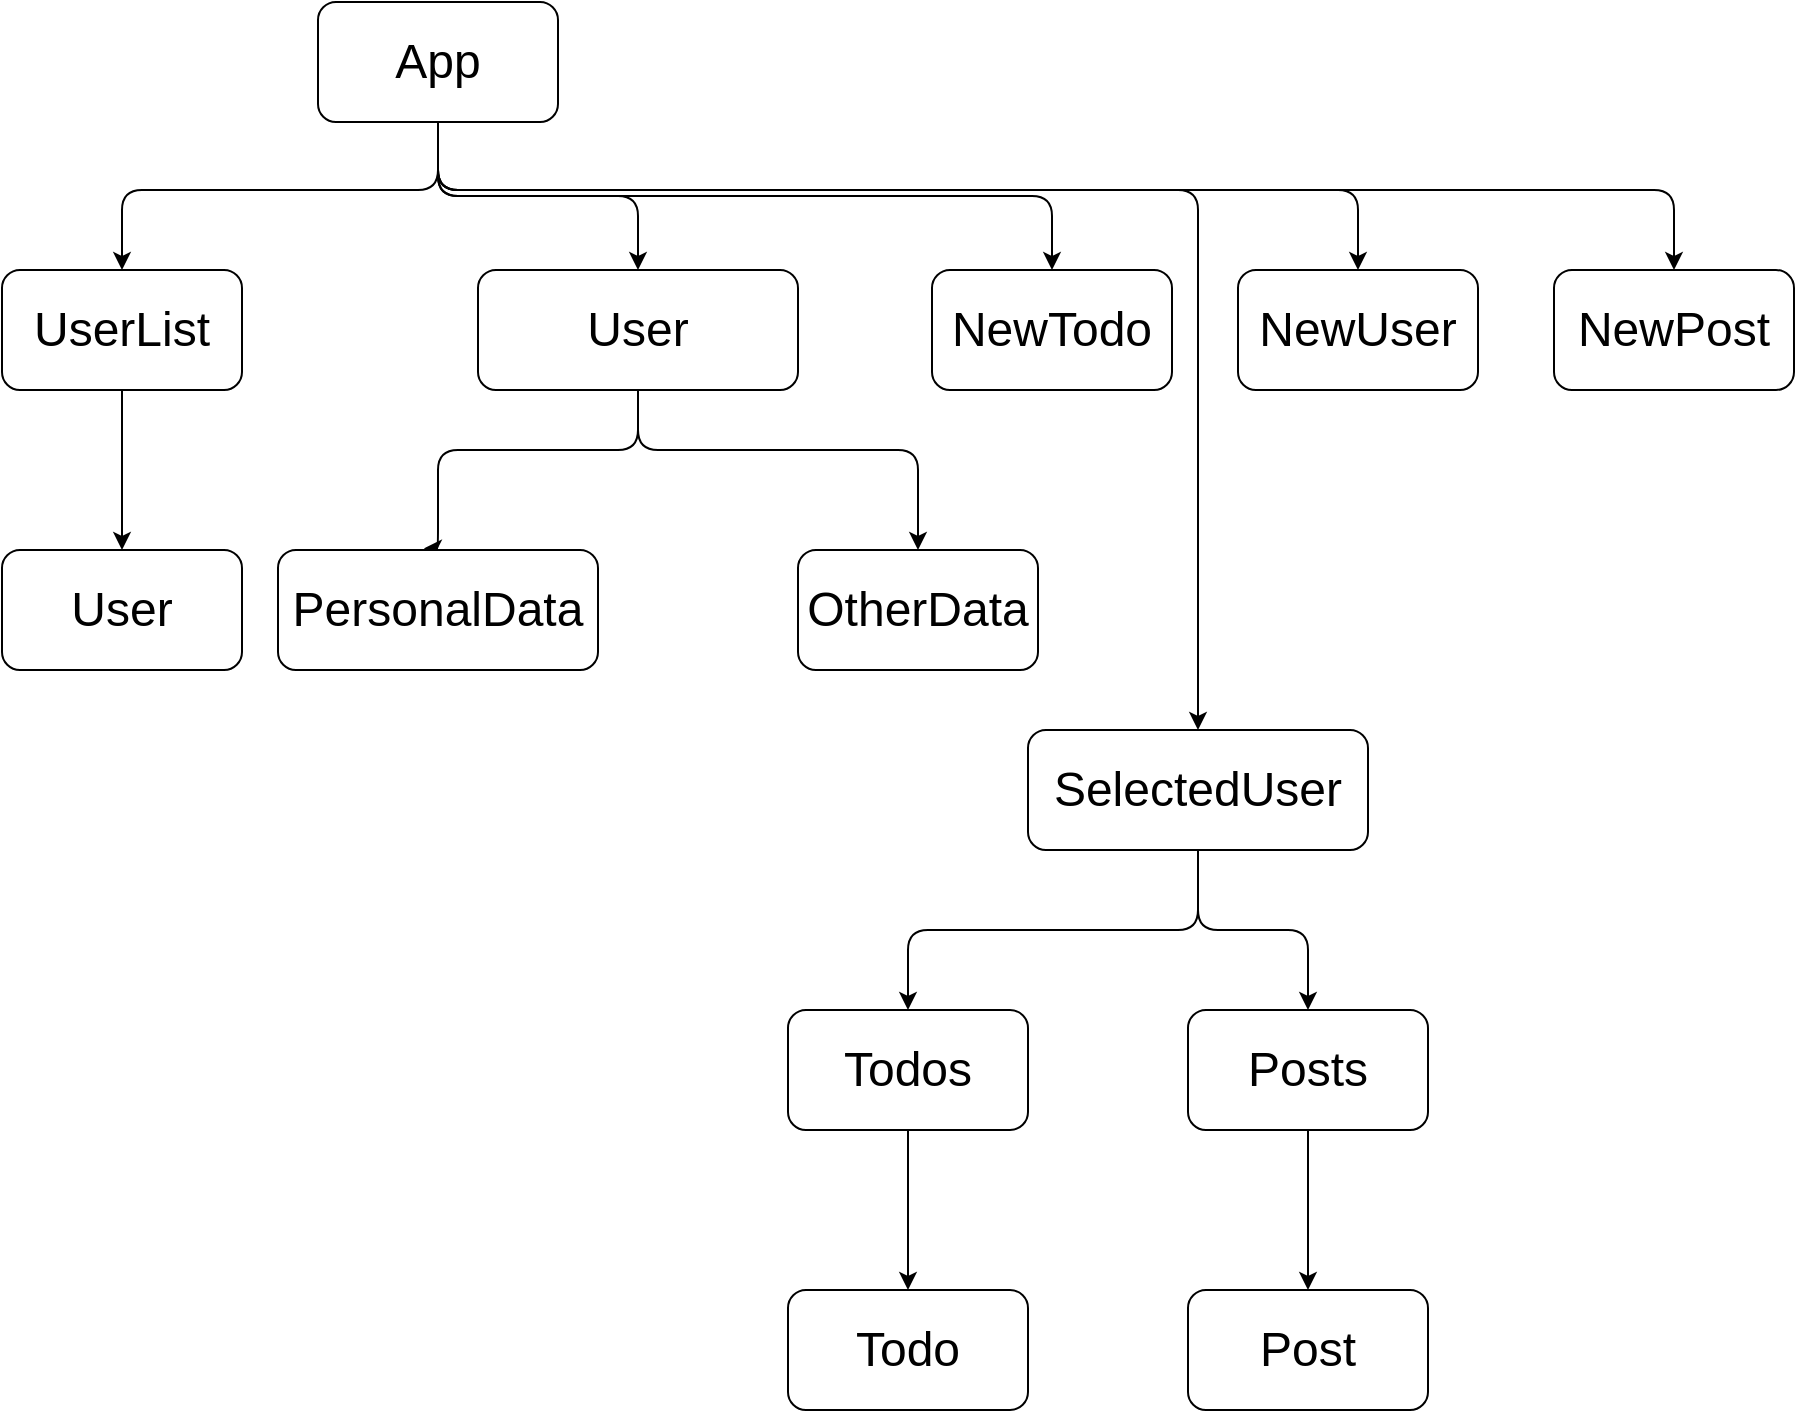 <mxfile version="13.6.2" type="device"><diagram name="Page-1" id="97916047-d0de-89f5-080d-49f4d83e522f"><mxGraphModel dx="1021" dy="529" grid="1" gridSize="10" guides="1" tooltips="1" connect="1" arrows="1" fold="1" page="1" pageScale="1.5" pageWidth="1169" pageHeight="827" background="#ffffff" math="0" shadow="0"><root><mxCell id="0"/><mxCell id="1" parent="0"/><mxCell id="Jcz5FyQ6sinvY5qpJ7aV-67" style="edgeStyle=orthogonalEdgeStyle;rounded=1;orthogonalLoop=1;jettySize=auto;html=1;exitX=0.5;exitY=1;exitDx=0;exitDy=0;" edge="1" parent="1" source="Jcz5FyQ6sinvY5qpJ7aV-57" target="Jcz5FyQ6sinvY5qpJ7aV-61"><mxGeometry relative="1" as="geometry"/></mxCell><mxCell id="Jcz5FyQ6sinvY5qpJ7aV-57" value="&lt;font style=&quot;font-size: 24px&quot;&gt;App&lt;/font&gt;" style="rounded=1;whiteSpace=wrap;html=1;" vertex="1" parent="1"><mxGeometry x="850" y="146" width="120" height="60" as="geometry"/></mxCell><mxCell id="Jcz5FyQ6sinvY5qpJ7aV-69" value="" style="edgeStyle=orthogonalEdgeStyle;rounded=1;orthogonalLoop=1;jettySize=auto;html=1;" edge="1" parent="1" source="Jcz5FyQ6sinvY5qpJ7aV-58" target="Jcz5FyQ6sinvY5qpJ7aV-68"><mxGeometry relative="1" as="geometry"/></mxCell><mxCell id="Jcz5FyQ6sinvY5qpJ7aV-58" value="&lt;font style=&quot;font-size: 24px&quot;&gt;UserList&lt;/font&gt;" style="rounded=1;whiteSpace=wrap;html=1;" vertex="1" parent="1"><mxGeometry x="692" y="280" width="120" height="60" as="geometry"/></mxCell><mxCell id="Jcz5FyQ6sinvY5qpJ7aV-71" value="" style="edgeStyle=orthogonalEdgeStyle;rounded=1;orthogonalLoop=1;jettySize=auto;html=1;" edge="1" parent="1" source="Jcz5FyQ6sinvY5qpJ7aV-61" target="Jcz5FyQ6sinvY5qpJ7aV-70"><mxGeometry relative="1" as="geometry"><Array as="points"><mxPoint x="1010" y="370"/><mxPoint x="1150" y="370"/></Array></mxGeometry></mxCell><mxCell id="Jcz5FyQ6sinvY5qpJ7aV-75" value="" style="edgeStyle=orthogonalEdgeStyle;rounded=1;orthogonalLoop=1;jettySize=auto;html=1;fontSize=24;entryX=0.5;entryY=0;entryDx=0;entryDy=0;exitX=0.5;exitY=1;exitDx=0;exitDy=0;" edge="1" parent="1" source="Jcz5FyQ6sinvY5qpJ7aV-57" target="Jcz5FyQ6sinvY5qpJ7aV-74"><mxGeometry relative="1" as="geometry"><Array as="points"><mxPoint x="910" y="243"/><mxPoint x="1217" y="243"/></Array></mxGeometry></mxCell><mxCell id="Jcz5FyQ6sinvY5qpJ7aV-61" value="&lt;font style=&quot;font-size: 24px&quot;&gt;User&lt;br&gt;&lt;/font&gt;" style="rounded=1;whiteSpace=wrap;html=1;" vertex="1" parent="1"><mxGeometry x="930" y="280" width="160" height="60" as="geometry"/></mxCell><mxCell id="Jcz5FyQ6sinvY5qpJ7aV-65" value="" style="endArrow=classic;html=1;exitX=0.5;exitY=1;exitDx=0;exitDy=0;entryX=0.5;entryY=0;entryDx=0;entryDy=0;" edge="1" parent="1" source="Jcz5FyQ6sinvY5qpJ7aV-57" target="Jcz5FyQ6sinvY5qpJ7aV-58"><mxGeometry width="50" height="50" relative="1" as="geometry"><mxPoint x="1040" y="350" as="sourcePoint"/><mxPoint x="1090" y="300" as="targetPoint"/><Array as="points"><mxPoint x="910" y="240"/><mxPoint x="752" y="240"/></Array></mxGeometry></mxCell><mxCell id="Jcz5FyQ6sinvY5qpJ7aV-68" value="&lt;font style=&quot;font-size: 24px&quot;&gt;User&lt;/font&gt;" style="whiteSpace=wrap;html=1;rounded=1;" vertex="1" parent="1"><mxGeometry x="692" y="420" width="120" height="60" as="geometry"/></mxCell><mxCell id="Jcz5FyQ6sinvY5qpJ7aV-73" value="" style="edgeStyle=orthogonalEdgeStyle;rounded=1;orthogonalLoop=1;jettySize=auto;html=1;entryX=0.456;entryY=-0.013;entryDx=0;entryDy=0;entryPerimeter=0;" edge="1" parent="1" target="Jcz5FyQ6sinvY5qpJ7aV-72"><mxGeometry relative="1" as="geometry"><mxPoint x="1010" y="340" as="sourcePoint"/><Array as="points"><mxPoint x="1010" y="370"/><mxPoint x="910" y="370"/><mxPoint x="910" y="419"/></Array></mxGeometry></mxCell><mxCell id="Jcz5FyQ6sinvY5qpJ7aV-70" value="OtherData" style="whiteSpace=wrap;html=1;rounded=1;fontSize=24;" vertex="1" parent="1"><mxGeometry x="1090" y="420" width="120" height="60" as="geometry"/></mxCell><mxCell id="Jcz5FyQ6sinvY5qpJ7aV-72" value="PersonalData" style="whiteSpace=wrap;html=1;rounded=1;fontSize=24;" vertex="1" parent="1"><mxGeometry x="830" y="420" width="160" height="60" as="geometry"/></mxCell><mxCell id="Jcz5FyQ6sinvY5qpJ7aV-77" value="" style="edgeStyle=orthogonalEdgeStyle;rounded=1;orthogonalLoop=1;jettySize=auto;html=1;fontSize=24;entryX=0.5;entryY=0;entryDx=0;entryDy=0;" edge="1" parent="1" target="Jcz5FyQ6sinvY5qpJ7aV-76"><mxGeometry relative="1" as="geometry"><mxPoint x="910" y="220" as="sourcePoint"/><Array as="points"><mxPoint x="910" y="240"/><mxPoint x="1370" y="240"/></Array></mxGeometry></mxCell><mxCell id="Jcz5FyQ6sinvY5qpJ7aV-74" value="NewTodo" style="whiteSpace=wrap;html=1;rounded=1;fontSize=24;" vertex="1" parent="1"><mxGeometry x="1157" y="280" width="120" height="60" as="geometry"/></mxCell><mxCell id="Jcz5FyQ6sinvY5qpJ7aV-79" value="" style="edgeStyle=orthogonalEdgeStyle;rounded=1;orthogonalLoop=1;jettySize=auto;html=1;fontSize=24;" edge="1" parent="1" target="Jcz5FyQ6sinvY5qpJ7aV-78"><mxGeometry relative="1" as="geometry"><mxPoint x="910" y="220" as="sourcePoint"/><Array as="points"><mxPoint x="910" y="240"/><mxPoint x="1528" y="240"/></Array></mxGeometry></mxCell><mxCell id="Jcz5FyQ6sinvY5qpJ7aV-81" value="" style="edgeStyle=orthogonalEdgeStyle;rounded=1;orthogonalLoop=1;jettySize=auto;html=1;fontSize=24;" edge="1" parent="1" target="Jcz5FyQ6sinvY5qpJ7aV-80"><mxGeometry relative="1" as="geometry"><mxPoint x="910" y="220" as="sourcePoint"/><Array as="points"><mxPoint x="910" y="240"/><mxPoint x="1290" y="240"/></Array></mxGeometry></mxCell><mxCell id="Jcz5FyQ6sinvY5qpJ7aV-76" value="NewUser" style="whiteSpace=wrap;html=1;rounded=1;fontSize=24;" vertex="1" parent="1"><mxGeometry x="1310" y="280" width="120" height="60" as="geometry"/></mxCell><mxCell id="Jcz5FyQ6sinvY5qpJ7aV-78" value="NewPost" style="whiteSpace=wrap;html=1;rounded=1;fontSize=24;" vertex="1" parent="1"><mxGeometry x="1468" y="280" width="120" height="60" as="geometry"/></mxCell><mxCell id="Jcz5FyQ6sinvY5qpJ7aV-83" value="" style="edgeStyle=orthogonalEdgeStyle;rounded=1;orthogonalLoop=1;jettySize=auto;html=1;fontSize=24;" edge="1" parent="1" source="Jcz5FyQ6sinvY5qpJ7aV-80" target="Jcz5FyQ6sinvY5qpJ7aV-82"><mxGeometry relative="1" as="geometry"/></mxCell><mxCell id="Jcz5FyQ6sinvY5qpJ7aV-80" value="SelectedUser" style="whiteSpace=wrap;html=1;rounded=1;fontSize=24;" vertex="1" parent="1"><mxGeometry x="1205" y="510" width="170" height="60" as="geometry"/></mxCell><mxCell id="Jcz5FyQ6sinvY5qpJ7aV-85" value="" style="edgeStyle=orthogonalEdgeStyle;rounded=1;orthogonalLoop=1;jettySize=auto;html=1;fontSize=24;exitX=0.5;exitY=1;exitDx=0;exitDy=0;" edge="1" parent="1" source="Jcz5FyQ6sinvY5qpJ7aV-80" target="Jcz5FyQ6sinvY5qpJ7aV-84"><mxGeometry relative="1" as="geometry"/></mxCell><mxCell id="Jcz5FyQ6sinvY5qpJ7aV-87" value="" style="edgeStyle=orthogonalEdgeStyle;rounded=1;orthogonalLoop=1;jettySize=auto;html=1;fontSize=24;" edge="1" parent="1" source="Jcz5FyQ6sinvY5qpJ7aV-82" target="Jcz5FyQ6sinvY5qpJ7aV-86"><mxGeometry relative="1" as="geometry"/></mxCell><mxCell id="Jcz5FyQ6sinvY5qpJ7aV-82" value="Todos" style="whiteSpace=wrap;html=1;rounded=1;fontSize=24;" vertex="1" parent="1"><mxGeometry x="1085" y="650" width="120" height="60" as="geometry"/></mxCell><mxCell id="Jcz5FyQ6sinvY5qpJ7aV-89" value="" style="edgeStyle=orthogonalEdgeStyle;rounded=1;orthogonalLoop=1;jettySize=auto;html=1;fontSize=24;" edge="1" parent="1" source="Jcz5FyQ6sinvY5qpJ7aV-84" target="Jcz5FyQ6sinvY5qpJ7aV-88"><mxGeometry relative="1" as="geometry"/></mxCell><mxCell id="Jcz5FyQ6sinvY5qpJ7aV-84" value="Posts" style="whiteSpace=wrap;html=1;rounded=1;fontSize=24;" vertex="1" parent="1"><mxGeometry x="1285" y="650" width="120" height="60" as="geometry"/></mxCell><mxCell id="Jcz5FyQ6sinvY5qpJ7aV-86" value="Todo" style="whiteSpace=wrap;html=1;rounded=1;fontSize=24;" vertex="1" parent="1"><mxGeometry x="1085" y="790" width="120" height="60" as="geometry"/></mxCell><mxCell id="Jcz5FyQ6sinvY5qpJ7aV-88" value="Post" style="whiteSpace=wrap;html=1;rounded=1;fontSize=24;" vertex="1" parent="1"><mxGeometry x="1285" y="790" width="120" height="60" as="geometry"/></mxCell></root></mxGraphModel></diagram></mxfile>